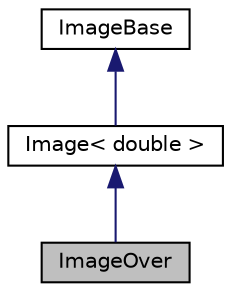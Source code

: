 digraph "ImageOver"
{
  edge [fontname="Helvetica",fontsize="10",labelfontname="Helvetica",labelfontsize="10"];
  node [fontname="Helvetica",fontsize="10",shape=record];
  Node0 [label="ImageOver",height=0.2,width=0.4,color="black", fillcolor="grey75", style="filled", fontcolor="black"];
  Node1 -> Node0 [dir="back",color="midnightblue",fontsize="10",style="solid",fontname="Helvetica"];
  Node1 [label="Image\< double \>",height=0.2,width=0.4,color="black", fillcolor="white", style="filled",URL="$classImage.html"];
  Node2 -> Node1 [dir="back",color="midnightblue",fontsize="10",style="solid",fontname="Helvetica"];
  Node2 [label="ImageBase",height=0.2,width=0.4,color="black", fillcolor="white", style="filled",URL="$classImageBase.html",tooltip="Image base class. "];
}

